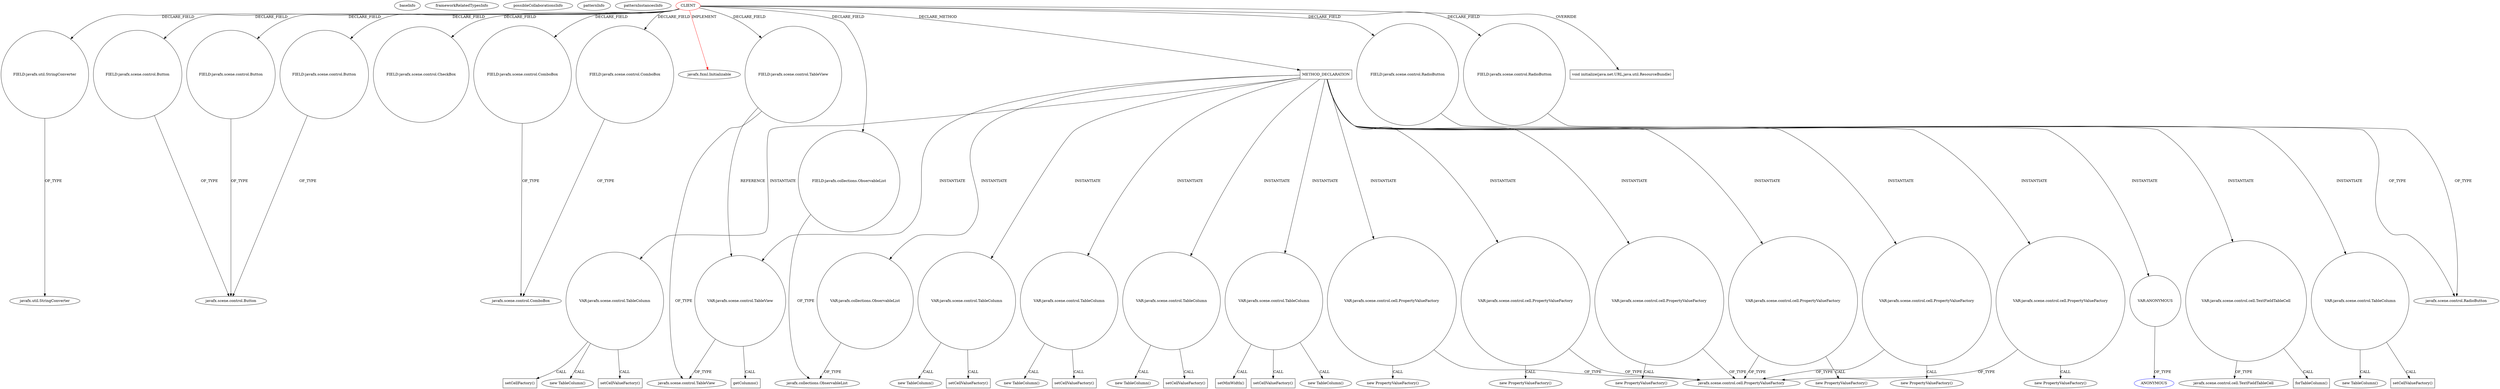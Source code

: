 digraph {
baseInfo[graphId=3869,category="pattern",isAnonymous=false,possibleRelation=false]
frameworkRelatedTypesInfo[0="javafx.fxml.Initializable"]
possibleCollaborationsInfo[]
patternInfo[frequency=2.0,patternRootClient=0]
patternInstancesInfo[0="bianconejo-CEFX~/bianconejo-CEFX/CEFX-master/src/cefx/CECommandeController.java~CECommandeController~2084",1="bianconejo-CEFX~/bianconejo-CEFX/CEFX-master/src/cefx/CEPaiementAttenteController.java~CEPaiementAttenteController~2025"]
76[label="FIELD:javafx.util.StringConverter",vertexType="FIELD_DECLARATION",isFrameworkType=false,shape=circle]
0[label="CLIENT",vertexType="ROOT_CLIENT_CLASS_DECLARATION",isFrameworkType=false,color=red]
12[label="FIELD:javafx.scene.control.Button",vertexType="FIELD_DECLARATION",isFrameworkType=false,shape=circle]
14[label="FIELD:javafx.scene.control.Button",vertexType="FIELD_DECLARATION",isFrameworkType=false,shape=circle]
8[label="FIELD:javafx.scene.control.Button",vertexType="FIELD_DECLARATION",isFrameworkType=false,shape=circle]
20[label="FIELD:javafx.scene.control.CheckBox",vertexType="FIELD_DECLARATION",isFrameworkType=false,shape=circle]
30[label="FIELD:javafx.scene.control.ComboBox",vertexType="FIELD_DECLARATION",isFrameworkType=false,shape=circle]
1[label="javafx.fxml.Initializable",vertexType="FRAMEWORK_INTERFACE_TYPE",isFrameworkType=false]
38[label="FIELD:javafx.scene.control.ComboBox",vertexType="FIELD_DECLARATION",isFrameworkType=false,shape=circle]
62[label="FIELD:javafx.collections.ObservableList",vertexType="FIELD_DECLARATION",isFrameworkType=false,shape=circle]
3[label="javafx.collections.ObservableList",vertexType="FRAMEWORK_INTERFACE_TYPE",isFrameworkType=false]
68[label="FIELD:javafx.scene.control.RadioButton",vertexType="FIELD_DECLARATION",isFrameworkType=false,shape=circle]
69[label="javafx.scene.control.RadioButton",vertexType="FRAMEWORK_CLASS_TYPE",isFrameworkType=false]
70[label="FIELD:javafx.scene.control.RadioButton",vertexType="FIELD_DECLARATION",isFrameworkType=false,shape=circle]
104[label="void initialize(java.net.URL,java.util.ResourceBundle)",vertexType="OVERRIDING_METHOD_DECLARATION",isFrameworkType=false,shape=box]
7[label="javafx.scene.control.Button",vertexType="FRAMEWORK_CLASS_TYPE",isFrameworkType=false]
31[label="javafx.scene.control.ComboBox",vertexType="FRAMEWORK_CLASS_TYPE",isFrameworkType=false]
78[label="FIELD:javafx.scene.control.TableView",vertexType="FIELD_DECLARATION",isFrameworkType=false,shape=circle]
79[label="javafx.scene.control.TableView",vertexType="FRAMEWORK_CLASS_TYPE",isFrameworkType=false]
841[label="VAR:javafx.scene.control.TableView",vertexType="VARIABLE_EXPRESION",isFrameworkType=false,shape=circle]
842[label="getColumns()",vertexType="INSIDE_CALL",isFrameworkType=false,shape=box]
697[label="METHOD_DECLARATION",vertexType="CLIENT_METHOD_DECLARATION",isFrameworkType=false,shape=box]
823[label="VAR:javafx.scene.control.cell.PropertyValueFactory",vertexType="VARIABLE_EXPRESION",isFrameworkType=false,shape=circle]
822[label="new PropertyValueFactory()",vertexType="CONSTRUCTOR_CALL",isFrameworkType=false]
784[label="VAR:javafx.scene.control.cell.PropertyValueFactory",vertexType="VARIABLE_EXPRESION",isFrameworkType=false,shape=circle]
783[label="new PropertyValueFactory()",vertexType="CONSTRUCTOR_CALL",isFrameworkType=false]
761[label="VAR:javafx.scene.control.cell.PropertyValueFactory",vertexType="VARIABLE_EXPRESION",isFrameworkType=false,shape=circle]
760[label="new PropertyValueFactory()",vertexType="CONSTRUCTOR_CALL",isFrameworkType=false]
807[label="VAR:javafx.scene.control.cell.PropertyValueFactory",vertexType="VARIABLE_EXPRESION",isFrameworkType=false,shape=circle]
806[label="new PropertyValueFactory()",vertexType="CONSTRUCTOR_CALL",isFrameworkType=false]
738[label="VAR:javafx.scene.control.cell.PropertyValueFactory",vertexType="VARIABLE_EXPRESION",isFrameworkType=false,shape=circle]
737[label="new PropertyValueFactory()",vertexType="CONSTRUCTOR_CALL",isFrameworkType=false]
815[label="VAR:javafx.scene.control.cell.PropertyValueFactory",vertexType="VARIABLE_EXPRESION",isFrameworkType=false,shape=circle]
814[label="new PropertyValueFactory()",vertexType="CONSTRUCTOR_CALL",isFrameworkType=false]
723[label="VAR:ANONYMOUS",vertexType="VARIABLE_EXPRESION",isFrameworkType=false,shape=circle]
724[label="ANONYMOUS",vertexType="REFERENCE_ANONYMOUS_DECLARATION",isFrameworkType=false,color=blue]
827[label="VAR:javafx.scene.control.cell.TextFieldTableCell",vertexType="VARIABLE_EXPRESION",isFrameworkType=false,shape=circle]
829[label="javafx.scene.control.cell.TextFieldTableCell",vertexType="FRAMEWORK_CLASS_TYPE",isFrameworkType=false]
828[label="forTableColumn()",vertexType="INSIDE_CALL",isFrameworkType=false,shape=box]
802[label="VAR:javafx.scene.control.TableColumn",vertexType="VARIABLE_EXPRESION",isFrameworkType=false,shape=circle]
801[label="new TableColumn()",vertexType="CONSTRUCTOR_CALL",isFrameworkType=false]
818[label="VAR:javafx.scene.control.TableColumn",vertexType="VARIABLE_EXPRESION",isFrameworkType=false,shape=circle]
817[label="new TableColumn()",vertexType="CONSTRUCTOR_CALL",isFrameworkType=false]
779[label="VAR:javafx.scene.control.TableColumn",vertexType="VARIABLE_EXPRESION",isFrameworkType=false,shape=circle]
778[label="new TableColumn()",vertexType="CONSTRUCTOR_CALL",isFrameworkType=false]
831[label="VAR:javafx.scene.control.TableColumn",vertexType="VARIABLE_EXPRESION",isFrameworkType=false,shape=circle]
830[label="new TableColumn()",vertexType="CONSTRUCTOR_CALL",isFrameworkType=false]
733[label="VAR:javafx.scene.control.TableColumn",vertexType="VARIABLE_EXPRESION",isFrameworkType=false,shape=circle]
732[label="new TableColumn()",vertexType="CONSTRUCTOR_CALL",isFrameworkType=false]
699[label="VAR:javafx.scene.control.TableColumn",vertexType="VARIABLE_EXPRESION",isFrameworkType=false,shape=circle]
698[label="new TableColumn()",vertexType="CONSTRUCTOR_CALL",isFrameworkType=false]
702[label="setMinWidth()",vertexType="INSIDE_CALL",isFrameworkType=false,shape=box]
707[label="javafx.scene.control.cell.PropertyValueFactory",vertexType="FRAMEWORK_CLASS_TYPE",isFrameworkType=false]
838[label="VAR:javafx.collections.ObservableList",vertexType="VARIABLE_EXPRESION",isFrameworkType=false,shape=circle]
77[label="javafx.util.StringConverter",vertexType="FRAMEWORK_CLASS_TYPE",isFrameworkType=false]
821[label="setCellValueFactory()",vertexType="INSIDE_CALL",isFrameworkType=false,shape=box]
736[label="setCellValueFactory()",vertexType="INSIDE_CALL",isFrameworkType=false,shape=box]
834[label="setCellValueFactory()",vertexType="INSIDE_CALL",isFrameworkType=false,shape=box]
782[label="setCellValueFactory()",vertexType="INSIDE_CALL",isFrameworkType=false,shape=box]
704[label="setCellValueFactory()",vertexType="INSIDE_CALL",isFrameworkType=false,shape=box]
805[label="setCellValueFactory()",vertexType="INSIDE_CALL",isFrameworkType=false,shape=box]
826[label="setCellFactory()",vertexType="INSIDE_CALL",isFrameworkType=false,shape=box]
0->78[label="DECLARE_FIELD"]
30->31[label="OF_TYPE"]
62->3[label="OF_TYPE"]
697->807[label="INSTANTIATE"]
699->702[label="CALL"]
8->7[label="OF_TYPE"]
827->828[label="CALL"]
0->1[label="IMPLEMENT",color=red]
697->831[label="INSTANTIATE"]
0->14[label="DECLARE_FIELD"]
838->3[label="OF_TYPE"]
697->699[label="INSTANTIATE"]
697->827[label="INSTANTIATE"]
823->707[label="OF_TYPE"]
697->841[label="INSTANTIATE"]
738->707[label="OF_TYPE"]
0->70[label="DECLARE_FIELD"]
0->20[label="DECLARE_FIELD"]
841->79[label="OF_TYPE"]
761->707[label="OF_TYPE"]
12->7[label="OF_TYPE"]
76->77[label="OF_TYPE"]
0->38[label="DECLARE_FIELD"]
78->841[label="REFERENCE"]
733->736[label="CALL"]
738->737[label="CALL"]
733->732[label="CALL"]
841->842[label="CALL"]
827->829[label="OF_TYPE"]
68->69[label="OF_TYPE"]
70->69[label="OF_TYPE"]
697->761[label="INSTANTIATE"]
0->104[label="OVERRIDE"]
697->723[label="INSTANTIATE"]
807->806[label="CALL"]
0->8[label="DECLARE_FIELD"]
697->802[label="INSTANTIATE"]
697->818[label="INSTANTIATE"]
784->783[label="CALL"]
699->704[label="CALL"]
0->12[label="DECLARE_FIELD"]
0->697[label="DECLARE_METHOD"]
831->834[label="CALL"]
0->76[label="DECLARE_FIELD"]
0->62[label="DECLARE_FIELD"]
818->817[label="CALL"]
78->79[label="OF_TYPE"]
699->698[label="CALL"]
697->815[label="INSTANTIATE"]
697->738[label="INSTANTIATE"]
815->707[label="OF_TYPE"]
0->30[label="DECLARE_FIELD"]
697->779[label="INSTANTIATE"]
761->760[label="CALL"]
697->823[label="INSTANTIATE"]
802->801[label="CALL"]
697->784[label="INSTANTIATE"]
723->724[label="OF_TYPE"]
697->838[label="INSTANTIATE"]
784->707[label="OF_TYPE"]
831->830[label="CALL"]
0->68[label="DECLARE_FIELD"]
38->31[label="OF_TYPE"]
807->707[label="OF_TYPE"]
697->733[label="INSTANTIATE"]
823->822[label="CALL"]
802->805[label="CALL"]
779->778[label="CALL"]
779->782[label="CALL"]
818->821[label="CALL"]
818->826[label="CALL"]
14->7[label="OF_TYPE"]
815->814[label="CALL"]
}

